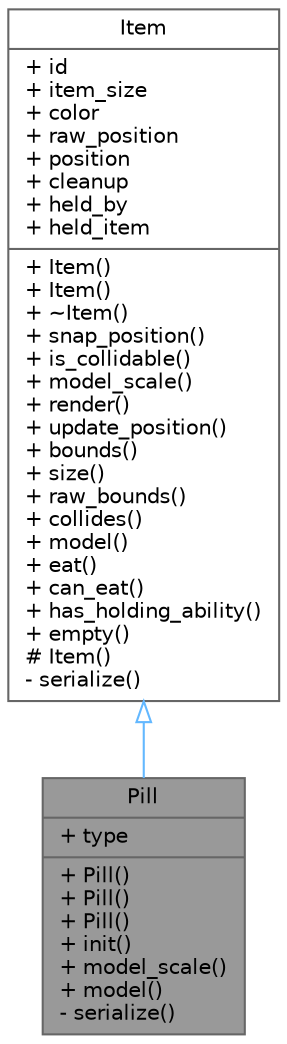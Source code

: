 digraph "Pill"
{
 // LATEX_PDF_SIZE
  bgcolor="transparent";
  edge [fontname=Helvetica,fontsize=10,labelfontname=Helvetica,labelfontsize=10];
  node [fontname=Helvetica,fontsize=10,shape=box,height=0.2,width=0.4];
  Node1 [shape=record,label="{Pill\n|+ type\l|+ Pill()\l+ Pill()\l+ Pill()\l+ init()\l+ model_scale()\l+ model()\l- serialize()\l}",height=0.2,width=0.4,color="gray40", fillcolor="grey60", style="filled", fontcolor="black",tooltip=" "];
  Node2 -> Node1 [dir="back",color="steelblue1",style="solid",arrowtail="onormal"];
  Node2 [shape=record,label="{Item\n|+ id\l+ item_size\l+ color\l+ raw_position\l+ position\l+ cleanup\l+ held_by\l+ held_item\l|+ Item()\l+ Item()\l+ ~Item()\l+ snap_position()\l+ is_collidable()\l+ model_scale()\l+ render()\l+ update_position()\l+ bounds()\l+ size()\l+ raw_bounds()\l+ collides()\l+ model()\l+ eat()\l+ can_eat()\l+ has_holding_ability()\l+ empty()\l# Item()\l- serialize()\l}",height=0.2,width=0.4,color="gray40", fillcolor="white", style="filled",URL="$db/d66/struct_item.html",tooltip=" "];
}
